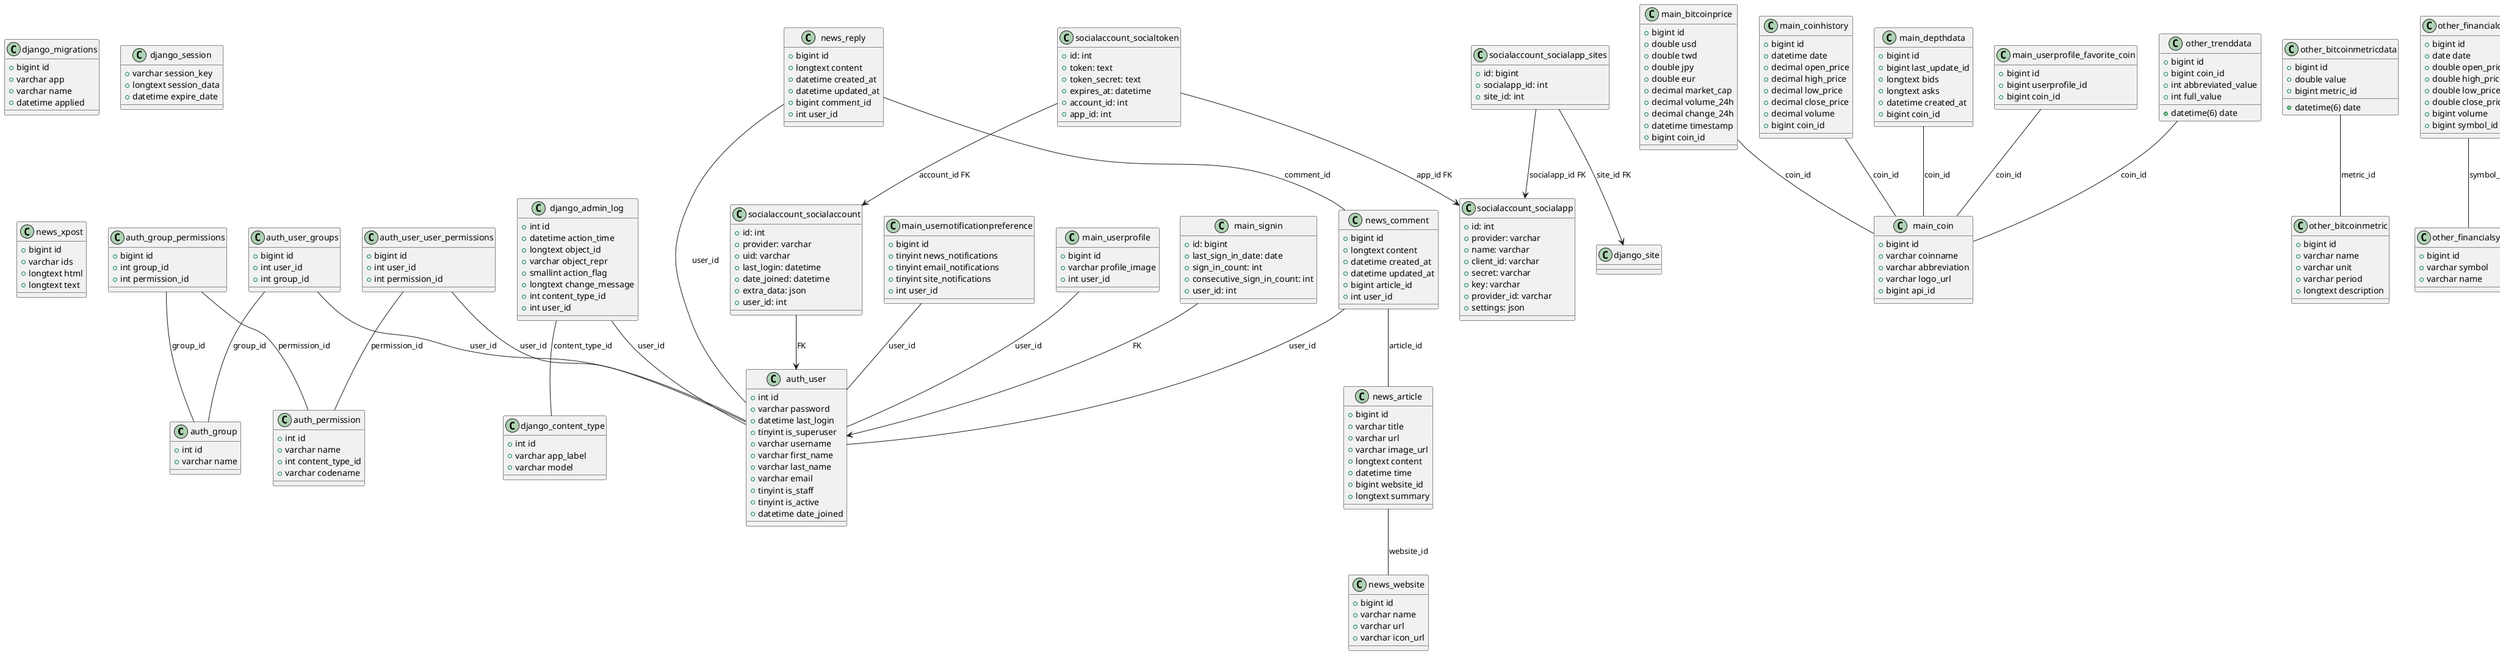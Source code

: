 @startuml

' Define the class for each table
class auth_group {
  +int id
  +varchar name
}

class auth_group_permissions {
  +bigint id
  +int group_id
  +int permission_id
}

class auth_permission {
  +int id
  +varchar name
  +int content_type_id
  +varchar codename
}

class auth_user {
  +int id
  +varchar password
  +datetime last_login
  +tinyint is_superuser
  +varchar username
  +varchar first_name
  +varchar last_name
  +varchar email
  +tinyint is_staff
  +tinyint is_active
  +datetime date_joined
}

class auth_user_groups {
  +bigint id
  +int user_id
  +int group_id
}

class auth_user_user_permissions {
  +bigint id
  +int user_id
  +int permission_id
}

class django_admin_log {
  +int id
  +datetime action_time
  +longtext object_id
  +varchar object_repr
  +smallint action_flag
  +longtext change_message
  +int content_type_id
  +int user_id
}

class django_content_type {
  +int id
  +varchar app_label
  +varchar model
}

class django_migrations {
  +bigint id
  +varchar app
  +varchar name
  +datetime applied
}

class django_session {
  +varchar session_key
  +longtext session_data
  +datetime expire_date
}

class main_bitcoinprice {
  +bigint id
  +double usd
  +double twd
  +double jpy
  +double eur
  +decimal market_cap
  +decimal volume_24h
  +decimal change_24h
  +datetime timestamp
  +bigint coin_id
}

class main_coin {
  +bigint id
  +varchar coinname
  +varchar abbreviation
  +varchar logo_url
  +bigint api_id
}

class main_coinhistory {
  +bigint id
  +datetime date
  +decimal open_price
  +decimal high_price
  +decimal low_price
  +decimal close_price
  +decimal volume
  +bigint coin_id
}

class main_depthdata {
  +bigint id
  +bigint last_update_id
  +longtext bids
  +longtext asks
  +datetime created_at
  +bigint coin_id
}

class main_usernotificationpreference {
  +bigint id
  +tinyint news_notifications
  +tinyint email_notifications
  +tinyint site_notifications
  +int user_id
}

class main_userprofile {
  +bigint id
  +varchar profile_image
  +int user_id
}

class main_userprofile_favorite_coin {
  +bigint id
  +bigint userprofile_id
  +bigint coin_id
}



class main_signin {
  +id: bigint
  +last_sign_in_date: date
  +sign_in_count: int
  +consecutive_sign_in_count: int
  +user_id: int
}

class news_article {
  +bigint id
  +varchar title
  +varchar url
  +varchar image_url
  +longtext content
  +datetime time
  +bigint website_id
  +longtext summary
}

class news_comment {
  +bigint id
  +longtext content
  +datetime created_at
  +datetime updated_at
  +bigint article_id
  +int user_id
}

class news_reply {
  +bigint id
  +longtext content
  +datetime created_at
  +datetime updated_at
  +bigint comment_id
  +int user_id
}

class news_website {
  +bigint id
  +varchar name
  +varchar url
  +varchar icon_url
}

class news_xpost {
  +bigint id
  +varchar ids
  +longtext html
  +longtext text
}

class other_bitcoinmetric {
  +bigint id
  +varchar name
  +varchar unit
  +varchar period
  +longtext description
}

class other_bitcoinmetricdata {
  +bigint id
  +datetime(6) date
  +double value
  +bigint metric_id
}

class other_financialdata {
  +bigint id
  +date date
  +double open_price
  +double high_price
  +double low_price
  +double close_price
  +bigint volume
  +bigint symbol_id
}

class other_financialsymbol {
  +bigint id
  +varchar symbol
  +varchar name
}

class other_indicator {
  +bigint id
  +varchar name
  +varchar abbreviation
}

class other_indicatorvalue {
  +bigint id
  +date date
  +double value
  +bigint indicator_id
}

class other_trenddata {
  +bigint id
  +datetime(6) date
  +bigint coin_id
  +int abbreviated_value
  +int full_value
}

class socialaccount_socialaccount {
  +id: int
  +provider: varchar
  +uid: varchar
  +last_login: datetime
  +date_joined: datetime
  +extra_data: json
  +user_id: int
}

class socialaccount_socialapp {
  +id: int
  +provider: varchar
  +name: varchar
  +client_id: varchar
  +secret: varchar
  +key: varchar
  +provider_id: varchar
  +settings: json
}

class socialaccount_socialapp_sites {
  +id: bigint
  +socialapp_id: int
  +site_id: int
}

class socialaccount_socialtoken {
  +id: int
  +token: text
  +token_secret: text
  +expires_at: datetime
  +account_id: int
  +app_id: int
}

' Define the relationships between the tables (foreign keys)
auth_group_permissions -- auth_group : "group_id"
auth_group_permissions -- auth_permission : "permission_id"

auth_user_groups -- auth_user : "user_id"
auth_user_groups -- auth_group : "group_id"

auth_user_user_permissions -- auth_user : "user_id"
auth_user_user_permissions -- auth_permission : "permission_id"

django_admin_log -- django_content_type : "content_type_id"
django_admin_log -- auth_user : "user_id"

main_bitcoinprice -- main_coin : "coin_id"
main_coinhistory -- main_coin : "coin_id"
main_depthdata -- main_coin : "coin_id"
main_usernotificationpreference -- auth_user : "user_id"
main_userprofile -- auth_user : "user_id"
main_userprofile_favorite_coin -- main_coin : "coin_id"
main_signin --> auth_user : FK

news_article -- news_website : "website_id"
news_comment -- news_article : "article_id"
news_comment -- auth_user : "user_id"
news_reply -- news_comment : "comment_id"
news_reply -- auth_user : "user_id"

other_bitcoinmetricdata -- other_bitcoinmetric : "metric_id"
other_financialdata -- other_financialsymbol : "symbol_id"
other_indicatorvalue -- other_indicator : "indicator_id"
other_trenddata -- main_coin : "coin_id"


socialaccount_socialaccount --> auth_user : FK
socialaccount_socialtoken --> socialaccount_socialaccount : account_id FK
socialaccount_socialtoken --> socialaccount_socialapp : app_id FK
socialaccount_socialapp_sites --> socialaccount_socialapp : socialapp_id FK
socialaccount_socialapp_sites --> django_site : site_id FK

@enduml
